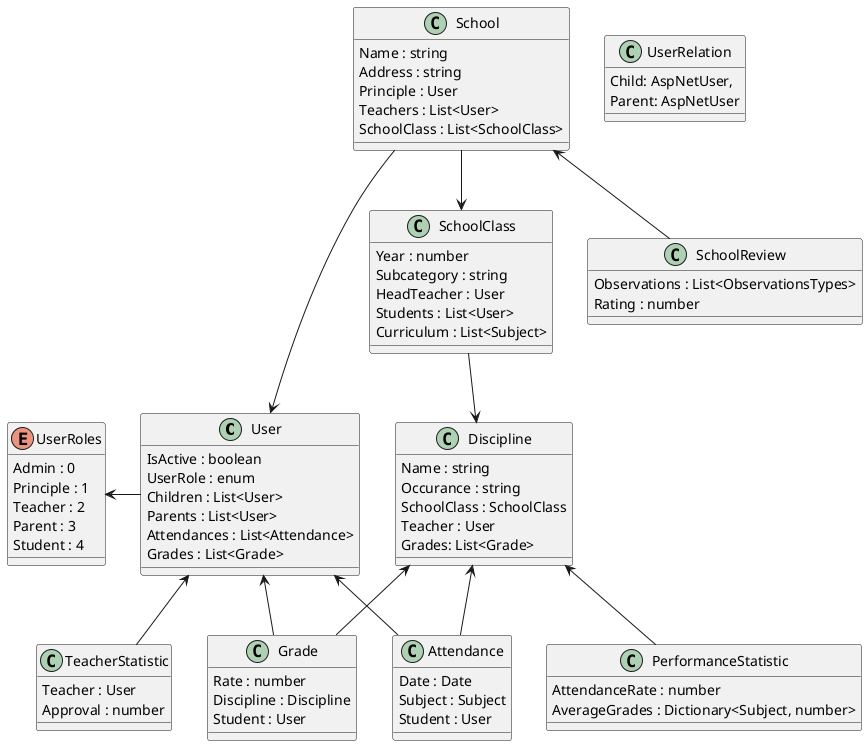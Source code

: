 @startuml

class User {
    IsActive : boolean
    UserRole : enum
    Children : List<User>
    Parents : List<User>
    Attendances : List<Attendance>
    Grades : List<Grade>
}

class UserRelation{
    Child: AspNetUser,
    Parent: AspNetUser
}

enum UserRoles {
    Admin : 0
    Principle : 1
    Teacher : 2
    Parent : 3
    Student : 4
}

class School {
    Name : string
    Address : string
    Principle : User
    Teachers : List<User>
    SchoolClass : List<SchoolClass>
}

class SchoolClass {
    Year : number
    Subcategory : string
    HeadTeacher : User
    Students : List<User>
    Curriculum : List<Subject>
}

class Discipline {
    Name : string
    Occurance : string
    SchoolClass : SchoolClass
    Teacher : User
    Grades: List<Grade>
}

class Grade {
    Rate : number
    Discipline : Discipline
    Student : User
}

class Attendance {
    Date : Date
    Subject : Subject
    Student : User
}

class PerformanceStatistic {
    AttendanceRate : number
    AverageGrades : Dictionary<Subject, number>
}

class TeacherStatistic {
    Teacher : User
    Approval : number
}

class SchoolReview {
    Observations : List<ObservationsTypes>
    Rating : number
}

UserRoles <- User
School --> User
School --> SchoolClass
SchoolClass --> Discipline
Discipline <-- Grade
Discipline <-- Attendance
User <-- Grade
User <-- Attendance
Discipline <-- PerformanceStatistic
User <-- TeacherStatistic
School <-- SchoolReview

@enduml